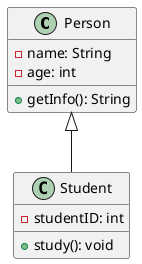 @startuml
class Person {
    - name: String
    - age: int
    + getInfo(): String
}

class Student {
    - studentID: int
    + study(): void
}

Person <|-- Student
@enduml

